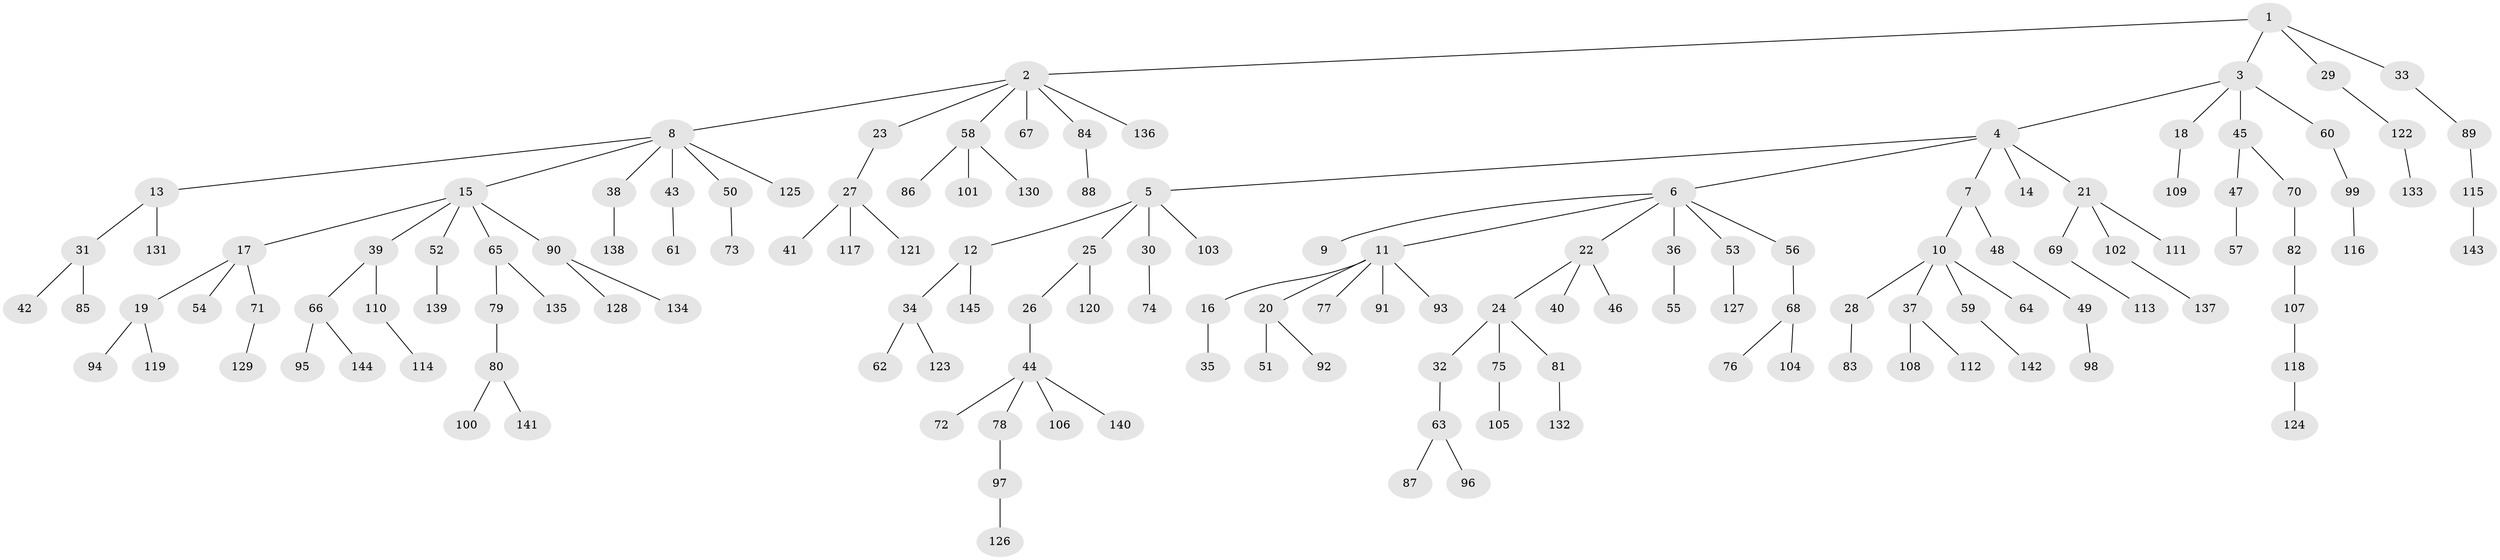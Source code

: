 // coarse degree distribution, {1: 0.7931034482758621, 2: 0.1724137931034483, 10: 0.017241379310344827, 38: 0.017241379310344827}
// Generated by graph-tools (version 1.1) at 2025/57/03/04/25 21:57:00]
// undirected, 145 vertices, 144 edges
graph export_dot {
graph [start="1"]
  node [color=gray90,style=filled];
  1;
  2;
  3;
  4;
  5;
  6;
  7;
  8;
  9;
  10;
  11;
  12;
  13;
  14;
  15;
  16;
  17;
  18;
  19;
  20;
  21;
  22;
  23;
  24;
  25;
  26;
  27;
  28;
  29;
  30;
  31;
  32;
  33;
  34;
  35;
  36;
  37;
  38;
  39;
  40;
  41;
  42;
  43;
  44;
  45;
  46;
  47;
  48;
  49;
  50;
  51;
  52;
  53;
  54;
  55;
  56;
  57;
  58;
  59;
  60;
  61;
  62;
  63;
  64;
  65;
  66;
  67;
  68;
  69;
  70;
  71;
  72;
  73;
  74;
  75;
  76;
  77;
  78;
  79;
  80;
  81;
  82;
  83;
  84;
  85;
  86;
  87;
  88;
  89;
  90;
  91;
  92;
  93;
  94;
  95;
  96;
  97;
  98;
  99;
  100;
  101;
  102;
  103;
  104;
  105;
  106;
  107;
  108;
  109;
  110;
  111;
  112;
  113;
  114;
  115;
  116;
  117;
  118;
  119;
  120;
  121;
  122;
  123;
  124;
  125;
  126;
  127;
  128;
  129;
  130;
  131;
  132;
  133;
  134;
  135;
  136;
  137;
  138;
  139;
  140;
  141;
  142;
  143;
  144;
  145;
  1 -- 2;
  1 -- 3;
  1 -- 29;
  1 -- 33;
  2 -- 8;
  2 -- 23;
  2 -- 58;
  2 -- 67;
  2 -- 84;
  2 -- 136;
  3 -- 4;
  3 -- 18;
  3 -- 45;
  3 -- 60;
  4 -- 5;
  4 -- 6;
  4 -- 7;
  4 -- 14;
  4 -- 21;
  5 -- 12;
  5 -- 25;
  5 -- 30;
  5 -- 103;
  6 -- 9;
  6 -- 11;
  6 -- 22;
  6 -- 36;
  6 -- 53;
  6 -- 56;
  7 -- 10;
  7 -- 48;
  8 -- 13;
  8 -- 15;
  8 -- 38;
  8 -- 43;
  8 -- 50;
  8 -- 125;
  10 -- 28;
  10 -- 37;
  10 -- 59;
  10 -- 64;
  11 -- 16;
  11 -- 20;
  11 -- 77;
  11 -- 91;
  11 -- 93;
  12 -- 34;
  12 -- 145;
  13 -- 31;
  13 -- 131;
  15 -- 17;
  15 -- 39;
  15 -- 52;
  15 -- 65;
  15 -- 90;
  16 -- 35;
  17 -- 19;
  17 -- 54;
  17 -- 71;
  18 -- 109;
  19 -- 94;
  19 -- 119;
  20 -- 51;
  20 -- 92;
  21 -- 69;
  21 -- 102;
  21 -- 111;
  22 -- 24;
  22 -- 40;
  22 -- 46;
  23 -- 27;
  24 -- 32;
  24 -- 75;
  24 -- 81;
  25 -- 26;
  25 -- 120;
  26 -- 44;
  27 -- 41;
  27 -- 117;
  27 -- 121;
  28 -- 83;
  29 -- 122;
  30 -- 74;
  31 -- 42;
  31 -- 85;
  32 -- 63;
  33 -- 89;
  34 -- 62;
  34 -- 123;
  36 -- 55;
  37 -- 108;
  37 -- 112;
  38 -- 138;
  39 -- 66;
  39 -- 110;
  43 -- 61;
  44 -- 72;
  44 -- 78;
  44 -- 106;
  44 -- 140;
  45 -- 47;
  45 -- 70;
  47 -- 57;
  48 -- 49;
  49 -- 98;
  50 -- 73;
  52 -- 139;
  53 -- 127;
  56 -- 68;
  58 -- 86;
  58 -- 101;
  58 -- 130;
  59 -- 142;
  60 -- 99;
  63 -- 87;
  63 -- 96;
  65 -- 79;
  65 -- 135;
  66 -- 95;
  66 -- 144;
  68 -- 76;
  68 -- 104;
  69 -- 113;
  70 -- 82;
  71 -- 129;
  75 -- 105;
  78 -- 97;
  79 -- 80;
  80 -- 100;
  80 -- 141;
  81 -- 132;
  82 -- 107;
  84 -- 88;
  89 -- 115;
  90 -- 128;
  90 -- 134;
  97 -- 126;
  99 -- 116;
  102 -- 137;
  107 -- 118;
  110 -- 114;
  115 -- 143;
  118 -- 124;
  122 -- 133;
}
